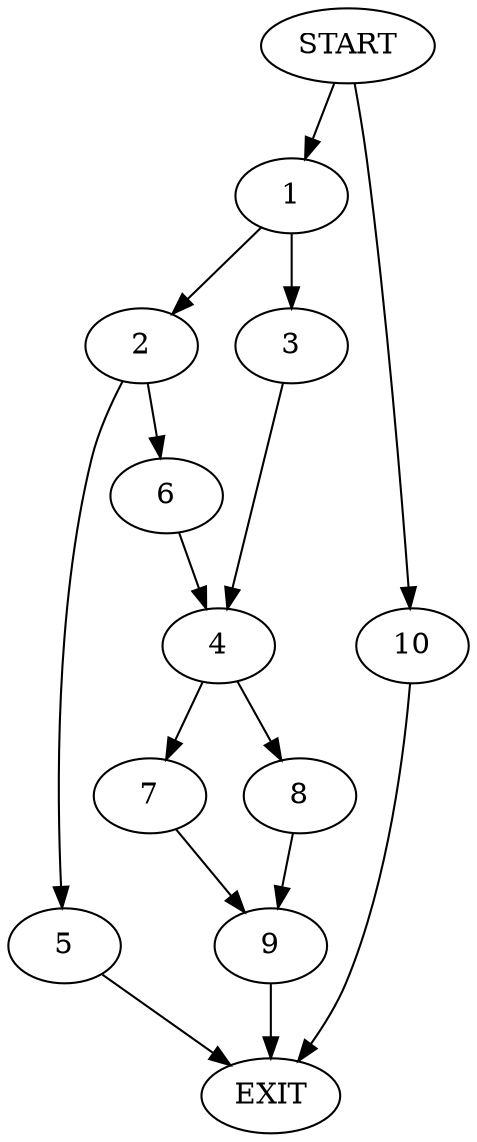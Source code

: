 digraph {
0 [label="START"]
11 [label="EXIT"]
0 -> 1
1 -> 2
1 -> 3
3 -> 4
2 -> 5
2 -> 6
4 -> 7
4 -> 8
6 -> 4
5 -> 11
8 -> 9
7 -> 9
9 -> 11
0 -> 10
10 -> 11
}
